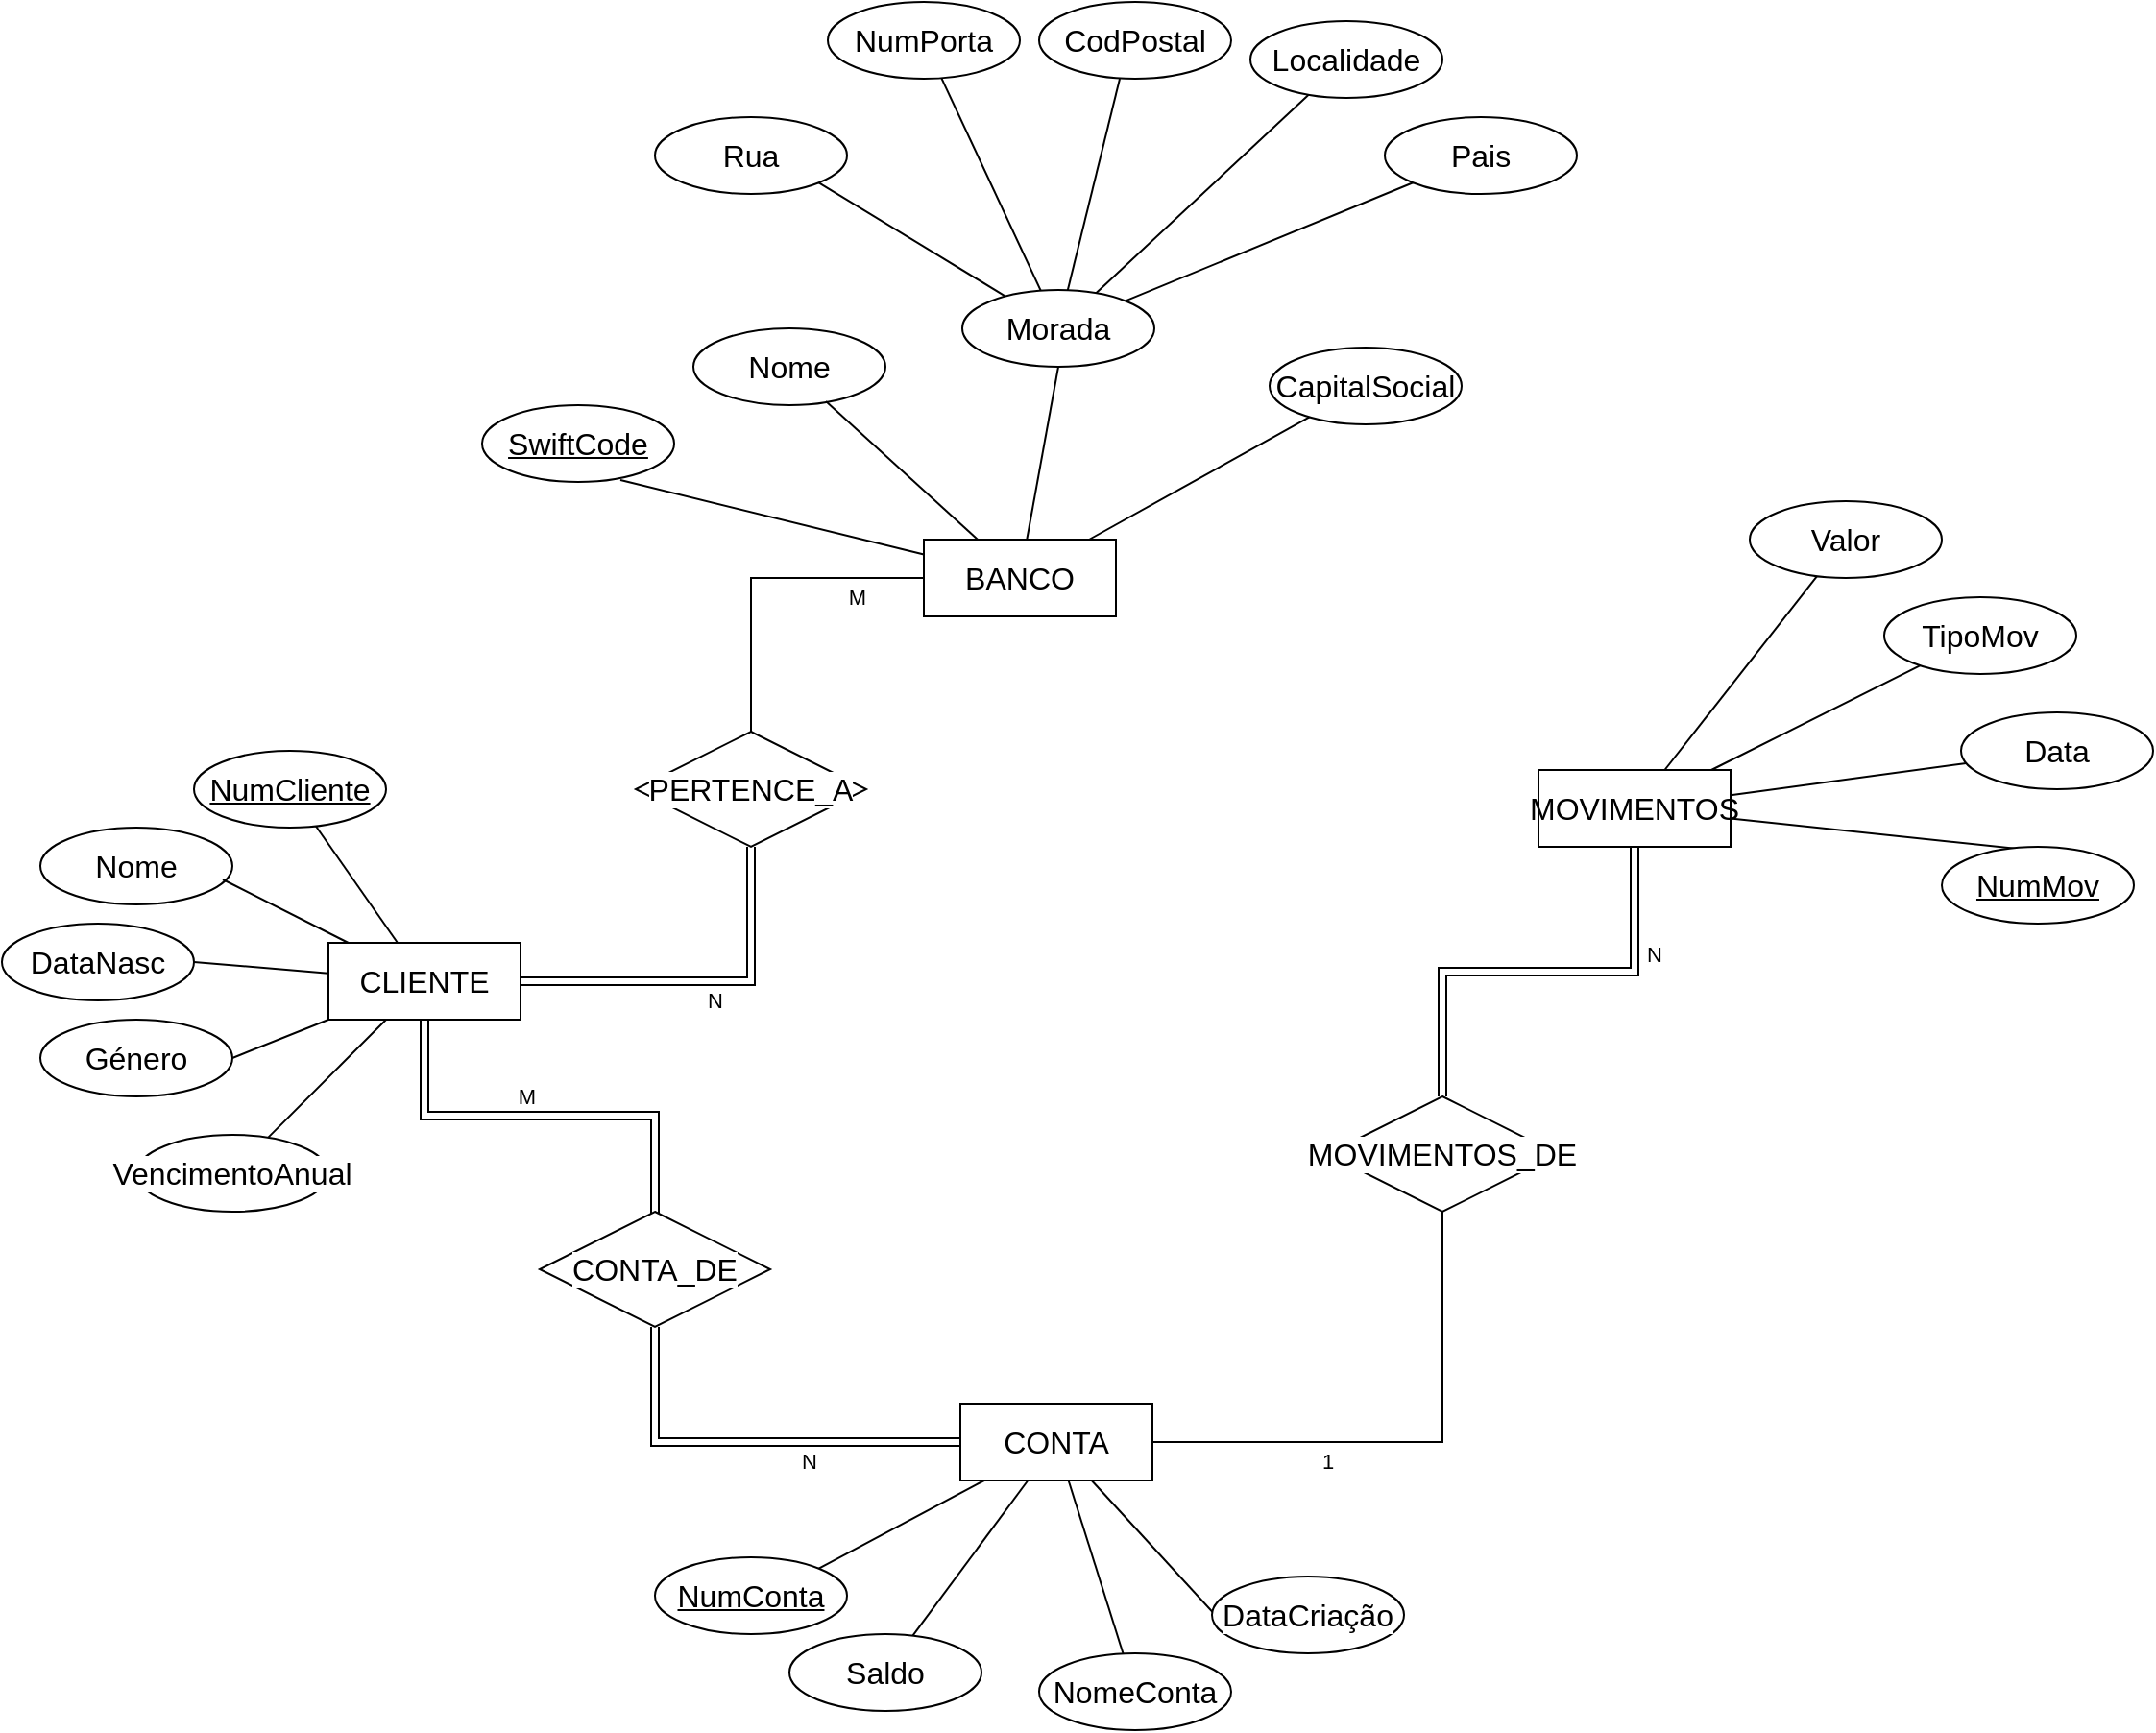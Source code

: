<mxfile version="28.2.4">
  <diagram name="Página-1" id="KvQQW-qmofQ9Go-xhEcm">
    <mxGraphModel dx="2521" dy="2173" grid="1" gridSize="10" guides="1" tooltips="1" connect="1" arrows="1" fold="1" page="1" pageScale="1" pageWidth="827" pageHeight="1169" math="0" shadow="0">
      <root>
        <mxCell id="0" />
        <mxCell id="1" parent="0" />
        <mxCell id="59IRY9et53XvcOAsyTQL-16" style="edgeStyle=none;shape=connector;rounded=0;orthogonalLoop=1;jettySize=auto;html=1;entryX=0.5;entryY=1;entryDx=0;entryDy=0;strokeColor=default;align=center;verticalAlign=middle;fontFamily=Helvetica;fontSize=11;fontColor=default;labelBackgroundColor=default;endArrow=none;endFill=0;" parent="1" source="59IRY9et53XvcOAsyTQL-1" target="59IRY9et53XvcOAsyTQL-8" edge="1">
          <mxGeometry relative="1" as="geometry" />
        </mxCell>
        <mxCell id="59IRY9et53XvcOAsyTQL-17" style="edgeStyle=none;shape=connector;rounded=0;orthogonalLoop=1;jettySize=auto;html=1;strokeColor=default;align=center;verticalAlign=middle;fontFamily=Helvetica;fontSize=11;fontColor=default;labelBackgroundColor=default;endArrow=none;endFill=0;" parent="1" source="59IRY9et53XvcOAsyTQL-1" target="59IRY9et53XvcOAsyTQL-14" edge="1">
          <mxGeometry relative="1" as="geometry" />
        </mxCell>
        <mxCell id="59IRY9et53XvcOAsyTQL-55" style="edgeStyle=orthogonalEdgeStyle;shape=connector;rounded=0;orthogonalLoop=1;jettySize=auto;html=1;entryX=0.5;entryY=0;entryDx=0;entryDy=0;strokeColor=default;align=center;verticalAlign=middle;fontFamily=Helvetica;fontSize=11;fontColor=default;labelBackgroundColor=default;endArrow=none;endFill=0;" parent="1" source="59IRY9et53XvcOAsyTQL-1" target="59IRY9et53XvcOAsyTQL-53" edge="1">
          <mxGeometry relative="1" as="geometry" />
        </mxCell>
        <mxCell id="5yBy5ubpR-fuYYYy7FqI-9" value="M" style="edgeLabel;html=1;align=center;verticalAlign=middle;resizable=0;points=[];fontFamily=Helvetica;fontSize=11;fontColor=default;labelBackgroundColor=default;" vertex="1" connectable="0" parent="59IRY9et53XvcOAsyTQL-55">
          <mxGeometry x="-0.568" y="1" relative="1" as="geometry">
            <mxPoint x="1" y="9" as="offset" />
          </mxGeometry>
        </mxCell>
        <mxCell id="59IRY9et53XvcOAsyTQL-1" value="&lt;span id=&quot;docs-internal-guid-33096cff-7fff-1624-d301-5211b1fea0e3&quot;&gt;&lt;span style=&quot;font-size: 12pt; font-family: Calibri, sans-serif; background-color: transparent; font-variant-numeric: normal; font-variant-east-asian: normal; font-variant-alternates: normal; font-variant-position: normal; font-variant-emoji: normal; vertical-align: baseline; white-space-collapse: preserve;&quot;&gt;BANCO&lt;/span&gt;&lt;/span&gt;" style="whiteSpace=wrap;html=1;align=center;" parent="1" vertex="1">
          <mxGeometry x="260" y="190" width="100" height="40" as="geometry" />
        </mxCell>
        <mxCell id="59IRY9et53XvcOAsyTQL-31" style="edgeStyle=none;shape=connector;rounded=0;orthogonalLoop=1;jettySize=auto;html=1;strokeColor=default;align=center;verticalAlign=middle;fontFamily=Helvetica;fontSize=11;fontColor=default;labelBackgroundColor=default;endArrow=none;endFill=0;" parent="1" source="59IRY9et53XvcOAsyTQL-2" target="59IRY9et53XvcOAsyTQL-26" edge="1">
          <mxGeometry relative="1" as="geometry" />
        </mxCell>
        <mxCell id="59IRY9et53XvcOAsyTQL-33" style="edgeStyle=none;shape=connector;rounded=0;orthogonalLoop=1;jettySize=auto;html=1;entryX=1;entryY=0.5;entryDx=0;entryDy=0;strokeColor=default;align=center;verticalAlign=middle;fontFamily=Helvetica;fontSize=11;fontColor=default;labelBackgroundColor=default;endArrow=none;endFill=0;" parent="1" source="59IRY9et53XvcOAsyTQL-2" target="59IRY9et53XvcOAsyTQL-28" edge="1">
          <mxGeometry relative="1" as="geometry" />
        </mxCell>
        <mxCell id="59IRY9et53XvcOAsyTQL-34" style="edgeStyle=none;shape=connector;rounded=0;orthogonalLoop=1;jettySize=auto;html=1;entryX=1;entryY=0.5;entryDx=0;entryDy=0;strokeColor=default;align=center;verticalAlign=middle;fontFamily=Helvetica;fontSize=11;fontColor=default;labelBackgroundColor=default;endArrow=none;endFill=0;" parent="1" source="59IRY9et53XvcOAsyTQL-2" target="59IRY9et53XvcOAsyTQL-29" edge="1">
          <mxGeometry relative="1" as="geometry" />
        </mxCell>
        <mxCell id="59IRY9et53XvcOAsyTQL-35" style="edgeStyle=none;shape=connector;rounded=0;orthogonalLoop=1;jettySize=auto;html=1;strokeColor=default;align=center;verticalAlign=middle;fontFamily=Helvetica;fontSize=11;fontColor=default;labelBackgroundColor=default;endArrow=none;endFill=0;" parent="1" source="59IRY9et53XvcOAsyTQL-2" target="59IRY9et53XvcOAsyTQL-30" edge="1">
          <mxGeometry relative="1" as="geometry" />
        </mxCell>
        <mxCell id="59IRY9et53XvcOAsyTQL-54" style="edgeStyle=orthogonalEdgeStyle;shape=link;rounded=0;orthogonalLoop=1;jettySize=auto;html=1;entryX=0.5;entryY=1;entryDx=0;entryDy=0;strokeColor=default;align=center;verticalAlign=middle;fontFamily=Helvetica;fontSize=11;fontColor=default;labelBackgroundColor=default;endArrow=none;endFill=0;" parent="1" source="59IRY9et53XvcOAsyTQL-2" target="59IRY9et53XvcOAsyTQL-53" edge="1">
          <mxGeometry relative="1" as="geometry" />
        </mxCell>
        <mxCell id="5yBy5ubpR-fuYYYy7FqI-10" value="N" style="edgeLabel;html=1;align=center;verticalAlign=middle;resizable=0;points=[];fontFamily=Helvetica;fontSize=11;fontColor=default;labelBackgroundColor=default;" vertex="1" connectable="0" parent="59IRY9et53XvcOAsyTQL-54">
          <mxGeometry x="0.082" y="2" relative="1" as="geometry">
            <mxPoint x="-2" y="12" as="offset" />
          </mxGeometry>
        </mxCell>
        <mxCell id="5yBy5ubpR-fuYYYy7FqI-5" style="edgeStyle=orthogonalEdgeStyle;shape=link;rounded=0;orthogonalLoop=1;jettySize=auto;html=1;entryX=0.487;entryY=0.083;entryDx=0;entryDy=0;strokeColor=default;align=center;verticalAlign=middle;fontFamily=Helvetica;fontSize=11;fontColor=default;labelBackgroundColor=default;endArrow=none;endFill=0;entryPerimeter=0;" edge="1" parent="1" source="59IRY9et53XvcOAsyTQL-2" target="5yBy5ubpR-fuYYYy7FqI-1">
          <mxGeometry relative="1" as="geometry">
            <mxPoint y="440" as="sourcePoint" />
            <mxPoint x="120" y="540" as="targetPoint" />
            <Array as="points">
              <mxPoint y="490" />
              <mxPoint x="120" y="490" />
              <mxPoint x="120" y="545" />
            </Array>
          </mxGeometry>
        </mxCell>
        <mxCell id="5yBy5ubpR-fuYYYy7FqI-11" value="M" style="edgeLabel;html=1;align=center;verticalAlign=middle;resizable=0;points=[];fontFamily=Helvetica;fontSize=11;fontColor=default;labelBackgroundColor=default;" vertex="1" connectable="0" parent="5yBy5ubpR-fuYYYy7FqI-5">
          <mxGeometry x="-0.054" y="4" relative="1" as="geometry">
            <mxPoint x="-4" y="-6" as="offset" />
          </mxGeometry>
        </mxCell>
        <mxCell id="59IRY9et53XvcOAsyTQL-2" value="&lt;span id=&quot;docs-internal-guid-d53b8ac3-7fff-3ef5-c0f0-8ff0012dd7bf&quot;&gt;&lt;span style=&quot;font-size: 12pt; font-family: Calibri, sans-serif; background-color: transparent; font-variant-numeric: normal; font-variant-east-asian: normal; font-variant-alternates: normal; font-variant-position: normal; font-variant-emoji: normal; vertical-align: baseline; white-space-collapse: preserve;&quot;&gt;CLIENTE&lt;/span&gt;&lt;/span&gt;" style="whiteSpace=wrap;html=1;align=center;" parent="1" vertex="1">
          <mxGeometry x="-50" y="400" width="100" height="40" as="geometry" />
        </mxCell>
        <mxCell id="59IRY9et53XvcOAsyTQL-41" style="edgeStyle=none;shape=connector;rounded=0;orthogonalLoop=1;jettySize=auto;html=1;entryX=0;entryY=1;entryDx=0;entryDy=0;strokeColor=default;align=center;verticalAlign=middle;fontFamily=Helvetica;fontSize=11;fontColor=default;labelBackgroundColor=default;endArrow=none;endFill=0;" parent="1" source="59IRY9et53XvcOAsyTQL-3" target="59IRY9et53XvcOAsyTQL-37" edge="1">
          <mxGeometry relative="1" as="geometry" />
        </mxCell>
        <mxCell id="59IRY9et53XvcOAsyTQL-42" style="edgeStyle=none;shape=connector;rounded=0;orthogonalLoop=1;jettySize=auto;html=1;strokeColor=default;align=center;verticalAlign=middle;fontFamily=Helvetica;fontSize=11;fontColor=default;labelBackgroundColor=default;endArrow=none;endFill=0;" parent="1" source="59IRY9et53XvcOAsyTQL-3" target="59IRY9et53XvcOAsyTQL-38" edge="1">
          <mxGeometry relative="1" as="geometry" />
        </mxCell>
        <mxCell id="59IRY9et53XvcOAsyTQL-43" style="edgeStyle=none;shape=connector;rounded=0;orthogonalLoop=1;jettySize=auto;html=1;strokeColor=default;align=center;verticalAlign=middle;fontFamily=Helvetica;fontSize=11;fontColor=default;labelBackgroundColor=default;endArrow=none;endFill=0;" parent="1" source="59IRY9et53XvcOAsyTQL-3" target="59IRY9et53XvcOAsyTQL-39" edge="1">
          <mxGeometry relative="1" as="geometry" />
        </mxCell>
        <mxCell id="5yBy5ubpR-fuYYYy7FqI-2" style="shape=connector;rounded=0;orthogonalLoop=1;jettySize=auto;html=1;entryX=1;entryY=0;entryDx=0;entryDy=0;strokeColor=default;align=center;verticalAlign=middle;fontFamily=Helvetica;fontSize=11;fontColor=default;labelBackgroundColor=default;endArrow=none;endFill=0;" edge="1" parent="1" source="59IRY9et53XvcOAsyTQL-3" target="59IRY9et53XvcOAsyTQL-36">
          <mxGeometry relative="1" as="geometry" />
        </mxCell>
        <mxCell id="5yBy5ubpR-fuYYYy7FqI-4" style="edgeStyle=orthogonalEdgeStyle;shape=link;rounded=0;orthogonalLoop=1;jettySize=auto;html=1;entryX=0.5;entryY=1;entryDx=0;entryDy=0;strokeColor=default;align=center;verticalAlign=middle;fontFamily=Helvetica;fontSize=11;fontColor=default;labelBackgroundColor=default;endArrow=none;endFill=0;" edge="1" parent="1" source="59IRY9et53XvcOAsyTQL-3" target="5yBy5ubpR-fuYYYy7FqI-1">
          <mxGeometry relative="1" as="geometry" />
        </mxCell>
        <mxCell id="5yBy5ubpR-fuYYYy7FqI-12" value="N" style="edgeLabel;html=1;align=center;verticalAlign=middle;resizable=0;points=[];fontFamily=Helvetica;fontSize=11;fontColor=default;labelBackgroundColor=default;" vertex="1" connectable="0" parent="5yBy5ubpR-fuYYYy7FqI-4">
          <mxGeometry x="-0.279" relative="1" as="geometry">
            <mxPoint y="10" as="offset" />
          </mxGeometry>
        </mxCell>
        <mxCell id="5yBy5ubpR-fuYYYy7FqI-8" style="edgeStyle=orthogonalEdgeStyle;shape=connector;rounded=0;orthogonalLoop=1;jettySize=auto;html=1;entryX=0.5;entryY=1;entryDx=0;entryDy=0;strokeColor=default;align=center;verticalAlign=middle;fontFamily=Helvetica;fontSize=11;fontColor=default;labelBackgroundColor=default;endArrow=none;endFill=0;" edge="1" parent="1" source="59IRY9et53XvcOAsyTQL-3" target="5yBy5ubpR-fuYYYy7FqI-6">
          <mxGeometry relative="1" as="geometry" />
        </mxCell>
        <mxCell id="5yBy5ubpR-fuYYYy7FqI-13" value="1" style="edgeLabel;html=1;align=center;verticalAlign=middle;resizable=0;points=[];fontFamily=Helvetica;fontSize=11;fontColor=default;labelBackgroundColor=default;" vertex="1" connectable="0" parent="5yBy5ubpR-fuYYYy7FqI-8">
          <mxGeometry x="-0.358" y="2" relative="1" as="geometry">
            <mxPoint x="4" y="12" as="offset" />
          </mxGeometry>
        </mxCell>
        <mxCell id="59IRY9et53XvcOAsyTQL-3" value="&lt;span id=&quot;docs-internal-guid-18938c07-7fff-5e12-0bd6-c497b2bd1e35&quot;&gt;&lt;span style=&quot;font-size: 12pt; font-family: Calibri, sans-serif; background-color: transparent; font-variant-numeric: normal; font-variant-east-asian: normal; font-variant-alternates: normal; font-variant-position: normal; font-variant-emoji: normal; vertical-align: baseline; white-space-collapse: preserve;&quot;&gt;CONTA&lt;/span&gt;&lt;/span&gt;" style="whiteSpace=wrap;html=1;align=center;" parent="1" vertex="1">
          <mxGeometry x="279" y="640" width="100" height="40" as="geometry" />
        </mxCell>
        <mxCell id="59IRY9et53XvcOAsyTQL-49" style="edgeStyle=none;shape=connector;rounded=0;orthogonalLoop=1;jettySize=auto;html=1;entryX=1;entryY=0;entryDx=0;entryDy=0;strokeColor=default;align=center;verticalAlign=middle;fontFamily=Helvetica;fontSize=11;fontColor=default;labelBackgroundColor=default;endArrow=none;endFill=0;" parent="1" source="59IRY9et53XvcOAsyTQL-4" target="59IRY9et53XvcOAsyTQL-45" edge="1">
          <mxGeometry relative="1" as="geometry" />
        </mxCell>
        <mxCell id="59IRY9et53XvcOAsyTQL-50" style="edgeStyle=none;shape=connector;rounded=0;orthogonalLoop=1;jettySize=auto;html=1;strokeColor=default;align=center;verticalAlign=middle;fontFamily=Helvetica;fontSize=11;fontColor=default;labelBackgroundColor=default;endArrow=none;endFill=0;" parent="1" source="59IRY9et53XvcOAsyTQL-4" target="59IRY9et53XvcOAsyTQL-46" edge="1">
          <mxGeometry relative="1" as="geometry" />
        </mxCell>
        <mxCell id="59IRY9et53XvcOAsyTQL-51" style="edgeStyle=none;shape=connector;rounded=0;orthogonalLoop=1;jettySize=auto;html=1;strokeColor=default;align=center;verticalAlign=middle;fontFamily=Helvetica;fontSize=11;fontColor=default;labelBackgroundColor=default;endArrow=none;endFill=0;" parent="1" source="59IRY9et53XvcOAsyTQL-4" target="59IRY9et53XvcOAsyTQL-47" edge="1">
          <mxGeometry relative="1" as="geometry" />
        </mxCell>
        <mxCell id="59IRY9et53XvcOAsyTQL-52" style="edgeStyle=none;shape=connector;rounded=0;orthogonalLoop=1;jettySize=auto;html=1;strokeColor=default;align=center;verticalAlign=middle;fontFamily=Helvetica;fontSize=11;fontColor=default;labelBackgroundColor=default;endArrow=none;endFill=0;" parent="1" source="59IRY9et53XvcOAsyTQL-4" target="59IRY9et53XvcOAsyTQL-48" edge="1">
          <mxGeometry relative="1" as="geometry" />
        </mxCell>
        <mxCell id="5yBy5ubpR-fuYYYy7FqI-7" style="edgeStyle=orthogonalEdgeStyle;shape=link;rounded=0;orthogonalLoop=1;jettySize=auto;html=1;entryX=0.5;entryY=0;entryDx=0;entryDy=0;strokeColor=default;align=center;verticalAlign=middle;fontFamily=Helvetica;fontSize=11;fontColor=default;labelBackgroundColor=default;endArrow=none;endFill=0;" edge="1" parent="1" source="59IRY9et53XvcOAsyTQL-4" target="5yBy5ubpR-fuYYYy7FqI-6">
          <mxGeometry relative="1" as="geometry" />
        </mxCell>
        <mxCell id="5yBy5ubpR-fuYYYy7FqI-14" value="N" style="edgeLabel;html=1;align=center;verticalAlign=middle;resizable=0;points=[];fontFamily=Helvetica;fontSize=11;fontColor=default;labelBackgroundColor=default;" vertex="1" connectable="0" parent="5yBy5ubpR-fuYYYy7FqI-7">
          <mxGeometry x="-0.513" y="-3" relative="1" as="geometry">
            <mxPoint x="13" as="offset" />
          </mxGeometry>
        </mxCell>
        <mxCell id="59IRY9et53XvcOAsyTQL-4" value="&lt;span id=&quot;docs-internal-guid-aa84f5fb-7fff-a301-6913-3b34de1e5d51&quot;&gt;&lt;span style=&quot;font-size: 12pt; font-family: Calibri, sans-serif; background-color: transparent; font-variant-numeric: normal; font-variant-east-asian: normal; font-variant-alternates: normal; font-variant-position: normal; font-variant-emoji: normal; vertical-align: baseline; white-space-collapse: preserve;&quot;&gt;MOVIMENTOS&lt;/span&gt;&lt;/span&gt;" style="whiteSpace=wrap;html=1;align=center;" parent="1" vertex="1">
          <mxGeometry x="580" y="310" width="100" height="40" as="geometry" />
        </mxCell>
        <mxCell id="59IRY9et53XvcOAsyTQL-5" value="&lt;span id=&quot;docs-internal-guid-b920871b-7fff-cbc4-225b-ba608877dcde&quot;&gt;&lt;span style=&quot;font-size: 12pt; font-family: Calibri, sans-serif; background-color: transparent; font-variant-numeric: normal; font-variant-east-asian: normal; font-variant-alternates: normal; font-variant-position: normal; font-variant-emoji: normal; text-decoration-skip-ink: none; vertical-align: baseline; white-space-collapse: preserve;&quot;&gt;SwiftCode&lt;/span&gt;&lt;/span&gt;" style="ellipse;whiteSpace=wrap;html=1;align=center;fontStyle=4;" parent="1" vertex="1">
          <mxGeometry x="30" y="120" width="100" height="40" as="geometry" />
        </mxCell>
        <mxCell id="59IRY9et53XvcOAsyTQL-6" value="&lt;span id=&quot;docs-internal-guid-8dbcbf9c-7fff-11c3-18db-ec2c6ba12a83&quot;&gt;&lt;span style=&quot;font-size: 12pt; font-family: Calibri, sans-serif; background-color: transparent; font-variant-numeric: normal; font-variant-east-asian: normal; font-variant-alternates: normal; font-variant-position: normal; font-variant-emoji: normal; vertical-align: baseline; white-space-collapse: preserve;&quot;&gt;Nome&lt;/span&gt;&lt;/span&gt;" style="ellipse;whiteSpace=wrap;html=1;align=center;" parent="1" vertex="1">
          <mxGeometry x="140" y="80" width="100" height="40" as="geometry" />
        </mxCell>
        <mxCell id="59IRY9et53XvcOAsyTQL-20" style="edgeStyle=none;shape=connector;rounded=0;orthogonalLoop=1;jettySize=auto;html=1;entryX=1;entryY=1;entryDx=0;entryDy=0;strokeColor=default;align=center;verticalAlign=middle;fontFamily=Helvetica;fontSize=11;fontColor=default;labelBackgroundColor=default;endArrow=none;endFill=0;" parent="1" source="59IRY9et53XvcOAsyTQL-8" target="59IRY9et53XvcOAsyTQL-9" edge="1">
          <mxGeometry relative="1" as="geometry" />
        </mxCell>
        <mxCell id="59IRY9et53XvcOAsyTQL-21" style="edgeStyle=none;shape=connector;rounded=0;orthogonalLoop=1;jettySize=auto;html=1;strokeColor=default;align=center;verticalAlign=middle;fontFamily=Helvetica;fontSize=11;fontColor=default;labelBackgroundColor=default;endArrow=none;endFill=0;" parent="1" source="59IRY9et53XvcOAsyTQL-8" target="59IRY9et53XvcOAsyTQL-10" edge="1">
          <mxGeometry relative="1" as="geometry" />
        </mxCell>
        <mxCell id="59IRY9et53XvcOAsyTQL-24" style="edgeStyle=none;shape=connector;rounded=0;orthogonalLoop=1;jettySize=auto;html=1;strokeColor=default;align=center;verticalAlign=middle;fontFamily=Helvetica;fontSize=11;fontColor=default;labelBackgroundColor=default;endArrow=none;endFill=0;" parent="1" source="59IRY9et53XvcOAsyTQL-8" target="59IRY9et53XvcOAsyTQL-12" edge="1">
          <mxGeometry relative="1" as="geometry" />
        </mxCell>
        <mxCell id="59IRY9et53XvcOAsyTQL-25" style="edgeStyle=none;shape=connector;rounded=0;orthogonalLoop=1;jettySize=auto;html=1;entryX=0;entryY=1;entryDx=0;entryDy=0;strokeColor=default;align=center;verticalAlign=middle;fontFamily=Helvetica;fontSize=11;fontColor=default;labelBackgroundColor=default;endArrow=none;endFill=0;" parent="1" source="59IRY9et53XvcOAsyTQL-8" target="59IRY9et53XvcOAsyTQL-13" edge="1">
          <mxGeometry relative="1" as="geometry" />
        </mxCell>
        <mxCell id="59IRY9et53XvcOAsyTQL-8" value="&lt;span id=&quot;docs-internal-guid-50da9faa-7fff-66b5-dc01-4913c2e8268b&quot;&gt;&lt;span style=&quot;font-size: 12pt; font-family: Calibri, sans-serif; background-color: transparent; font-variant-numeric: normal; font-variant-east-asian: normal; font-variant-alternates: normal; font-variant-position: normal; font-variant-emoji: normal; vertical-align: baseline; white-space-collapse: preserve;&quot;&gt;Morada&lt;/span&gt;&lt;/span&gt;" style="ellipse;whiteSpace=wrap;html=1;align=center;" parent="1" vertex="1">
          <mxGeometry x="280" y="60" width="100" height="40" as="geometry" />
        </mxCell>
        <mxCell id="59IRY9et53XvcOAsyTQL-9" value="&lt;span id=&quot;docs-internal-guid-5283b19c-7fff-80e7-e4db-060b09bd453b&quot;&gt;&lt;span style=&quot;font-size: 12pt; font-family: Calibri, sans-serif; background-color: transparent; font-variant-numeric: normal; font-variant-east-asian: normal; font-variant-alternates: normal; font-variant-position: normal; font-variant-emoji: normal; vertical-align: baseline; white-space-collapse: preserve;&quot;&gt;Rua&lt;/span&gt;&lt;/span&gt;" style="ellipse;whiteSpace=wrap;html=1;align=center;" parent="1" vertex="1">
          <mxGeometry x="120" y="-30" width="100" height="40" as="geometry" />
        </mxCell>
        <mxCell id="59IRY9et53XvcOAsyTQL-10" value="&lt;span id=&quot;docs-internal-guid-7bc3e5fb-7fff-ad05-edbd-930cfe56bb56&quot;&gt;&lt;span style=&quot;font-size: 12pt; font-family: Calibri, sans-serif; background-color: transparent; font-variant-numeric: normal; font-variant-east-asian: normal; font-variant-alternates: normal; font-variant-position: normal; font-variant-emoji: normal; vertical-align: baseline; white-space-collapse: preserve;&quot;&gt;NumPorta&lt;/span&gt;&lt;/span&gt;" style="ellipse;whiteSpace=wrap;html=1;align=center;" parent="1" vertex="1">
          <mxGeometry x="210" y="-90" width="100" height="40" as="geometry" />
        </mxCell>
        <mxCell id="59IRY9et53XvcOAsyTQL-11" value="&lt;span id=&quot;docs-internal-guid-c058b184-7fff-d3f3-a75c-fe97f1e5b9b9&quot;&gt;&lt;span style=&quot;font-size: 12pt; font-family: Calibri, sans-serif; background-color: transparent; font-variant-numeric: normal; font-variant-east-asian: normal; font-variant-alternates: normal; font-variant-position: normal; font-variant-emoji: normal; vertical-align: baseline; white-space-collapse: preserve;&quot;&gt;CodPostal&lt;/span&gt;&lt;/span&gt;" style="ellipse;whiteSpace=wrap;html=1;align=center;" parent="1" vertex="1">
          <mxGeometry x="320" y="-90" width="100" height="40" as="geometry" />
        </mxCell>
        <mxCell id="59IRY9et53XvcOAsyTQL-12" value="&lt;span id=&quot;docs-internal-guid-c68ea3c3-7fff-f804-a1c4-359921f6dab5&quot;&gt;&lt;span style=&quot;font-size: 12pt; font-family: Calibri, sans-serif; background-color: transparent; font-variant-numeric: normal; font-variant-east-asian: normal; font-variant-alternates: normal; font-variant-position: normal; font-variant-emoji: normal; vertical-align: baseline; white-space-collapse: preserve;&quot;&gt;Localidade&lt;/span&gt;&lt;/span&gt;" style="ellipse;whiteSpace=wrap;html=1;align=center;" parent="1" vertex="1">
          <mxGeometry x="430" y="-80" width="100" height="40" as="geometry" />
        </mxCell>
        <mxCell id="59IRY9et53XvcOAsyTQL-13" value="&lt;span id=&quot;docs-internal-guid-d58555ec-7fff-19f8-fed7-13cf4631f28c&quot;&gt;&lt;span style=&quot;font-size: 12pt; font-family: Calibri, sans-serif; background-color: transparent; font-variant-numeric: normal; font-variant-east-asian: normal; font-variant-alternates: normal; font-variant-position: normal; font-variant-emoji: normal; vertical-align: baseline; white-space-collapse: preserve;&quot;&gt;Pais&lt;/span&gt;&lt;/span&gt;" style="ellipse;whiteSpace=wrap;html=1;align=center;" parent="1" vertex="1">
          <mxGeometry x="500" y="-30" width="100" height="40" as="geometry" />
        </mxCell>
        <mxCell id="59IRY9et53XvcOAsyTQL-14" value="&lt;span id=&quot;docs-internal-guid-484260dd-7fff-4463-595c-d4899e16f2f7&quot;&gt;&lt;span style=&quot;font-size: 12pt; font-family: Calibri, sans-serif; background-color: transparent; font-variant-numeric: normal; font-variant-east-asian: normal; font-variant-alternates: normal; font-variant-position: normal; font-variant-emoji: normal; vertical-align: baseline; white-space-collapse: preserve;&quot;&gt;CapitalSocial&lt;/span&gt;&lt;/span&gt;" style="ellipse;whiteSpace=wrap;html=1;align=center;" parent="1" vertex="1">
          <mxGeometry x="440" y="90" width="100" height="40" as="geometry" />
        </mxCell>
        <mxCell id="59IRY9et53XvcOAsyTQL-18" style="edgeStyle=none;shape=connector;rounded=0;orthogonalLoop=1;jettySize=auto;html=1;entryX=0.69;entryY=0.95;entryDx=0;entryDy=0;entryPerimeter=0;strokeColor=default;align=center;verticalAlign=middle;fontFamily=Helvetica;fontSize=11;fontColor=default;labelBackgroundColor=default;endArrow=none;endFill=0;" parent="1" source="59IRY9et53XvcOAsyTQL-1" target="59IRY9et53XvcOAsyTQL-6" edge="1">
          <mxGeometry relative="1" as="geometry" />
        </mxCell>
        <mxCell id="59IRY9et53XvcOAsyTQL-19" style="edgeStyle=none;shape=connector;rounded=0;orthogonalLoop=1;jettySize=auto;html=1;entryX=0.72;entryY=0.975;entryDx=0;entryDy=0;entryPerimeter=0;strokeColor=default;align=center;verticalAlign=middle;fontFamily=Helvetica;fontSize=11;fontColor=default;labelBackgroundColor=default;endArrow=none;endFill=0;" parent="1" source="59IRY9et53XvcOAsyTQL-1" target="59IRY9et53XvcOAsyTQL-5" edge="1">
          <mxGeometry relative="1" as="geometry" />
        </mxCell>
        <mxCell id="59IRY9et53XvcOAsyTQL-23" style="edgeStyle=none;shape=connector;rounded=0;orthogonalLoop=1;jettySize=auto;html=1;entryX=0.42;entryY=1;entryDx=0;entryDy=0;entryPerimeter=0;strokeColor=default;align=center;verticalAlign=middle;fontFamily=Helvetica;fontSize=11;fontColor=default;labelBackgroundColor=default;endArrow=none;endFill=0;" parent="1" source="59IRY9et53XvcOAsyTQL-8" target="59IRY9et53XvcOAsyTQL-11" edge="1">
          <mxGeometry relative="1" as="geometry" />
        </mxCell>
        <mxCell id="59IRY9et53XvcOAsyTQL-26" value="&lt;span id=&quot;docs-internal-guid-014225e5-7fff-05a8-8a12-3c5ea990b1a2&quot;&gt;&lt;span style=&quot;font-size: 12pt; font-family: Calibri, sans-serif; background-color: transparent; font-variant-numeric: normal; font-variant-east-asian: normal; font-variant-alternates: normal; font-variant-position: normal; font-variant-emoji: normal; text-decoration-skip-ink: none; vertical-align: baseline; white-space-collapse: preserve;&quot;&gt;NumCliente&lt;/span&gt;&lt;/span&gt;" style="ellipse;whiteSpace=wrap;html=1;align=center;fontStyle=4;fontFamily=Helvetica;fontSize=11;fontColor=default;labelBackgroundColor=default;" parent="1" vertex="1">
          <mxGeometry x="-120" y="300" width="100" height="40" as="geometry" />
        </mxCell>
        <mxCell id="59IRY9et53XvcOAsyTQL-27" value="&lt;span id=&quot;docs-internal-guid-f0e9df0b-7fff-3c02-c8bc-a8ba6d33dfe7&quot;&gt;&lt;span style=&quot;font-size: 12pt; font-family: Calibri, sans-serif; background-color: transparent; font-variant-numeric: normal; font-variant-east-asian: normal; font-variant-alternates: normal; font-variant-position: normal; font-variant-emoji: normal; vertical-align: baseline; white-space-collapse: preserve;&quot;&gt;Nome&lt;/span&gt;&lt;/span&gt;" style="ellipse;whiteSpace=wrap;html=1;align=center;fontFamily=Helvetica;fontSize=11;fontColor=default;labelBackgroundColor=default;" parent="1" vertex="1">
          <mxGeometry x="-200" y="340" width="100" height="40" as="geometry" />
        </mxCell>
        <mxCell id="59IRY9et53XvcOAsyTQL-28" value="&lt;span id=&quot;docs-internal-guid-c1414266-7fff-5875-505b-be4e4a157786&quot;&gt;&lt;span style=&quot;font-size: 12pt; font-family: Calibri, sans-serif; background-color: transparent; font-variant-numeric: normal; font-variant-east-asian: normal; font-variant-alternates: normal; font-variant-position: normal; font-variant-emoji: normal; vertical-align: baseline; white-space-collapse: preserve;&quot;&gt;DataNasc&lt;/span&gt;&lt;/span&gt;" style="ellipse;whiteSpace=wrap;html=1;align=center;fontFamily=Helvetica;fontSize=11;fontColor=default;labelBackgroundColor=default;" parent="1" vertex="1">
          <mxGeometry x="-220" y="390" width="100" height="40" as="geometry" />
        </mxCell>
        <mxCell id="59IRY9et53XvcOAsyTQL-29" value="&lt;span id=&quot;docs-internal-guid-004bd76b-7fff-7322-e45c-8d8f839ee37e&quot;&gt;&lt;span style=&quot;font-size: 12pt; font-family: Calibri, sans-serif; background-color: transparent; font-variant-numeric: normal; font-variant-east-asian: normal; font-variant-alternates: normal; font-variant-position: normal; font-variant-emoji: normal; vertical-align: baseline; white-space-collapse: preserve;&quot;&gt;Género&lt;/span&gt;&lt;/span&gt;" style="ellipse;whiteSpace=wrap;html=1;align=center;fontFamily=Helvetica;fontSize=11;fontColor=default;labelBackgroundColor=default;" parent="1" vertex="1">
          <mxGeometry x="-200" y="440" width="100" height="40" as="geometry" />
        </mxCell>
        <mxCell id="59IRY9et53XvcOAsyTQL-30" value="&lt;span id=&quot;docs-internal-guid-04b3b104-7fff-9fc2-ae88-24d2b9a784c0&quot;&gt;&lt;span style=&quot;font-size: 12pt; font-family: Calibri, sans-serif; background-color: transparent; font-variant-numeric: normal; font-variant-east-asian: normal; font-variant-alternates: normal; font-variant-position: normal; font-variant-emoji: normal; vertical-align: baseline; white-space-collapse: preserve;&quot;&gt;VencimentoAnual&lt;/span&gt;&lt;/span&gt;" style="ellipse;whiteSpace=wrap;html=1;align=center;fontFamily=Helvetica;fontSize=11;fontColor=default;labelBackgroundColor=default;" parent="1" vertex="1">
          <mxGeometry x="-150" y="500" width="100" height="40" as="geometry" />
        </mxCell>
        <mxCell id="59IRY9et53XvcOAsyTQL-32" style="edgeStyle=none;shape=connector;rounded=0;orthogonalLoop=1;jettySize=auto;html=1;entryX=0.95;entryY=0.675;entryDx=0;entryDy=0;entryPerimeter=0;strokeColor=default;align=center;verticalAlign=middle;fontFamily=Helvetica;fontSize=11;fontColor=default;labelBackgroundColor=default;endArrow=none;endFill=0;" parent="1" source="59IRY9et53XvcOAsyTQL-2" target="59IRY9et53XvcOAsyTQL-27" edge="1">
          <mxGeometry relative="1" as="geometry" />
        </mxCell>
        <mxCell id="59IRY9et53XvcOAsyTQL-36" value="&lt;span id=&quot;docs-internal-guid-37fe3c08-7fff-cb43-29bf-59b8a303d83b&quot;&gt;&lt;span style=&quot;font-size: 12pt; font-family: Calibri, sans-serif; background-color: transparent; font-variant-numeric: normal; font-variant-east-asian: normal; font-variant-alternates: normal; font-variant-position: normal; font-variant-emoji: normal; text-decoration-skip-ink: none; vertical-align: baseline; white-space-collapse: preserve;&quot;&gt;NumConta&lt;/span&gt;&lt;/span&gt;" style="ellipse;whiteSpace=wrap;html=1;align=center;fontStyle=4;fontFamily=Helvetica;fontSize=11;fontColor=default;labelBackgroundColor=default;" parent="1" vertex="1">
          <mxGeometry x="120" y="720" width="100" height="40" as="geometry" />
        </mxCell>
        <mxCell id="59IRY9et53XvcOAsyTQL-37" value="&lt;span id=&quot;docs-internal-guid-5cf09b29-7fff-ec81-455b-126152505a14&quot;&gt;&lt;span style=&quot;font-size: 12pt; font-family: Calibri, sans-serif; background-color: transparent; font-variant-numeric: normal; font-variant-east-asian: normal; font-variant-alternates: normal; font-variant-position: normal; font-variant-emoji: normal; vertical-align: baseline; white-space-collapse: preserve;&quot;&gt;DataCriação&lt;/span&gt;&lt;/span&gt;" style="ellipse;whiteSpace=wrap;html=1;align=center;fontFamily=Helvetica;fontSize=11;fontColor=default;labelBackgroundColor=default;" parent="1" vertex="1">
          <mxGeometry x="410" y="730" width="100" height="40" as="geometry" />
        </mxCell>
        <mxCell id="59IRY9et53XvcOAsyTQL-38" value="&lt;span id=&quot;docs-internal-guid-65e8640d-7fff-0932-4376-f9341a9f3c98&quot;&gt;&lt;span style=&quot;font-size: 12pt; font-family: Calibri, sans-serif; background-color: transparent; font-variant-numeric: normal; font-variant-east-asian: normal; font-variant-alternates: normal; font-variant-position: normal; font-variant-emoji: normal; vertical-align: baseline; white-space-collapse: preserve;&quot;&gt;NomeConta&lt;/span&gt;&lt;/span&gt;" style="ellipse;whiteSpace=wrap;html=1;align=center;fontFamily=Helvetica;fontSize=11;fontColor=default;labelBackgroundColor=default;" parent="1" vertex="1">
          <mxGeometry x="320" y="770" width="100" height="40" as="geometry" />
        </mxCell>
        <mxCell id="59IRY9et53XvcOAsyTQL-39" value="&lt;span id=&quot;docs-internal-guid-a45d9f75-7fff-20e0-1203-c78a976688a7&quot;&gt;&lt;span style=&quot;font-size: 12pt; font-family: Calibri, sans-serif; background-color: transparent; font-variant-numeric: normal; font-variant-east-asian: normal; font-variant-alternates: normal; font-variant-position: normal; font-variant-emoji: normal; vertical-align: baseline; white-space-collapse: preserve;&quot;&gt;Saldo&lt;/span&gt;&lt;/span&gt;" style="ellipse;whiteSpace=wrap;html=1;align=center;fontFamily=Helvetica;fontSize=11;fontColor=default;labelBackgroundColor=default;" parent="1" vertex="1">
          <mxGeometry x="190" y="760" width="100" height="40" as="geometry" />
        </mxCell>
        <mxCell id="59IRY9et53XvcOAsyTQL-45" value="&lt;span id=&quot;docs-internal-guid-9eb0846a-7fff-0213-b01d-6e0a39a8324d&quot;&gt;&lt;span style=&quot;font-size: 12pt; font-family: Calibri, sans-serif; background-color: transparent; font-variant-numeric: normal; font-variant-east-asian: normal; font-variant-alternates: normal; font-variant-position: normal; font-variant-emoji: normal; text-decoration-skip-ink: none; vertical-align: baseline; white-space-collapse: preserve;&quot;&gt;NumMov&lt;/span&gt;&lt;/span&gt;" style="ellipse;whiteSpace=wrap;html=1;align=center;fontStyle=4;fontFamily=Helvetica;fontSize=11;fontColor=default;labelBackgroundColor=default;" parent="1" vertex="1">
          <mxGeometry x="790" y="350" width="100" height="40" as="geometry" />
        </mxCell>
        <mxCell id="59IRY9et53XvcOAsyTQL-46" value="&lt;span id=&quot;docs-internal-guid-c0264e8b-7fff-43e3-9a33-edd287fe6ad9&quot;&gt;&lt;span style=&quot;font-size: 12pt; font-family: Calibri, sans-serif; background-color: transparent; font-variant-numeric: normal; font-variant-east-asian: normal; font-variant-alternates: normal; font-variant-position: normal; font-variant-emoji: normal; vertical-align: baseline; white-space-collapse: preserve;&quot;&gt;Data&lt;/span&gt;&lt;/span&gt;" style="ellipse;whiteSpace=wrap;html=1;align=center;fontFamily=Helvetica;fontSize=11;fontColor=default;labelBackgroundColor=default;" parent="1" vertex="1">
          <mxGeometry x="800" y="280" width="100" height="40" as="geometry" />
        </mxCell>
        <mxCell id="59IRY9et53XvcOAsyTQL-47" value="&lt;span id=&quot;docs-internal-guid-47484df8-7fff-5ed5-2717-a1c2c44da58c&quot;&gt;&lt;span style=&quot;font-size: 12pt; font-family: Calibri, sans-serif; background-color: transparent; font-variant-numeric: normal; font-variant-east-asian: normal; font-variant-alternates: normal; font-variant-position: normal; font-variant-emoji: normal; vertical-align: baseline; white-space-collapse: preserve;&quot;&gt;TipoMov&lt;/span&gt;&lt;/span&gt;" style="ellipse;whiteSpace=wrap;html=1;align=center;fontFamily=Helvetica;fontSize=11;fontColor=default;labelBackgroundColor=default;" parent="1" vertex="1">
          <mxGeometry x="760" y="220" width="100" height="40" as="geometry" />
        </mxCell>
        <mxCell id="59IRY9et53XvcOAsyTQL-48" value="&lt;span id=&quot;docs-internal-guid-4157ca06-7fff-8bc3-6c15-2af6ac1e23bd&quot;&gt;&lt;span style=&quot;font-size: 12pt; font-family: Calibri, sans-serif; background-color: transparent; font-variant-numeric: normal; font-variant-east-asian: normal; font-variant-alternates: normal; font-variant-position: normal; font-variant-emoji: normal; vertical-align: baseline; white-space-collapse: preserve;&quot;&gt;Valor&lt;/span&gt;&lt;/span&gt;" style="ellipse;whiteSpace=wrap;html=1;align=center;fontFamily=Helvetica;fontSize=11;fontColor=default;labelBackgroundColor=default;" parent="1" vertex="1">
          <mxGeometry x="690" y="170" width="100" height="40" as="geometry" />
        </mxCell>
        <mxCell id="59IRY9et53XvcOAsyTQL-53" value="&lt;span id=&quot;docs-internal-guid-2adc87cc-7fff-df42-13d4-8e2da55ace7e&quot;&gt;&lt;span style=&quot;font-size: 12pt; font-family: Calibri, sans-serif; background-color: transparent; font-variant-numeric: normal; font-variant-east-asian: normal; font-variant-alternates: normal; font-variant-position: normal; font-variant-emoji: normal; vertical-align: baseline; white-space-collapse: preserve;&quot;&gt;PERTENCE_A&lt;/span&gt;&lt;/span&gt;" style="shape=rhombus;perimeter=rhombusPerimeter;whiteSpace=wrap;html=1;align=center;fontFamily=Helvetica;fontSize=11;fontColor=default;labelBackgroundColor=default;" parent="1" vertex="1">
          <mxGeometry x="110" y="290" width="120" height="60" as="geometry" />
        </mxCell>
        <mxCell id="5yBy5ubpR-fuYYYy7FqI-1" value="&lt;span id=&quot;docs-internal-guid-adc0aac2-7fff-4d63-2736-cfba417d1cbf&quot;&gt;&lt;span style=&quot;font-size: 12pt; font-family: Calibri, sans-serif; background-color: transparent; font-variant-numeric: normal; font-variant-east-asian: normal; font-variant-alternates: normal; font-variant-position: normal; font-variant-emoji: normal; vertical-align: baseline; white-space-collapse: preserve;&quot;&gt;CONTA_DE&lt;/span&gt;&lt;/span&gt;" style="shape=rhombus;perimeter=rhombusPerimeter;whiteSpace=wrap;html=1;align=center;fontFamily=Helvetica;fontSize=11;fontColor=default;labelBackgroundColor=default;" vertex="1" parent="1">
          <mxGeometry x="60" y="540" width="120" height="60" as="geometry" />
        </mxCell>
        <mxCell id="5yBy5ubpR-fuYYYy7FqI-6" value="&lt;span id=&quot;docs-internal-guid-cd2579c9-7fff-7d25-82be-13cf69631502&quot;&gt;&lt;span style=&quot;font-size: 12pt; font-family: Calibri, sans-serif; background-color: transparent; font-variant-numeric: normal; font-variant-east-asian: normal; font-variant-alternates: normal; font-variant-position: normal; font-variant-emoji: normal; vertical-align: baseline; white-space-collapse: preserve;&quot;&gt;MOVIMENTOS_DE&lt;/span&gt;&lt;/span&gt;" style="shape=rhombus;perimeter=rhombusPerimeter;whiteSpace=wrap;html=1;align=center;fontFamily=Helvetica;fontSize=11;fontColor=default;labelBackgroundColor=default;" vertex="1" parent="1">
          <mxGeometry x="470" y="480" width="120" height="60" as="geometry" />
        </mxCell>
      </root>
    </mxGraphModel>
  </diagram>
</mxfile>
